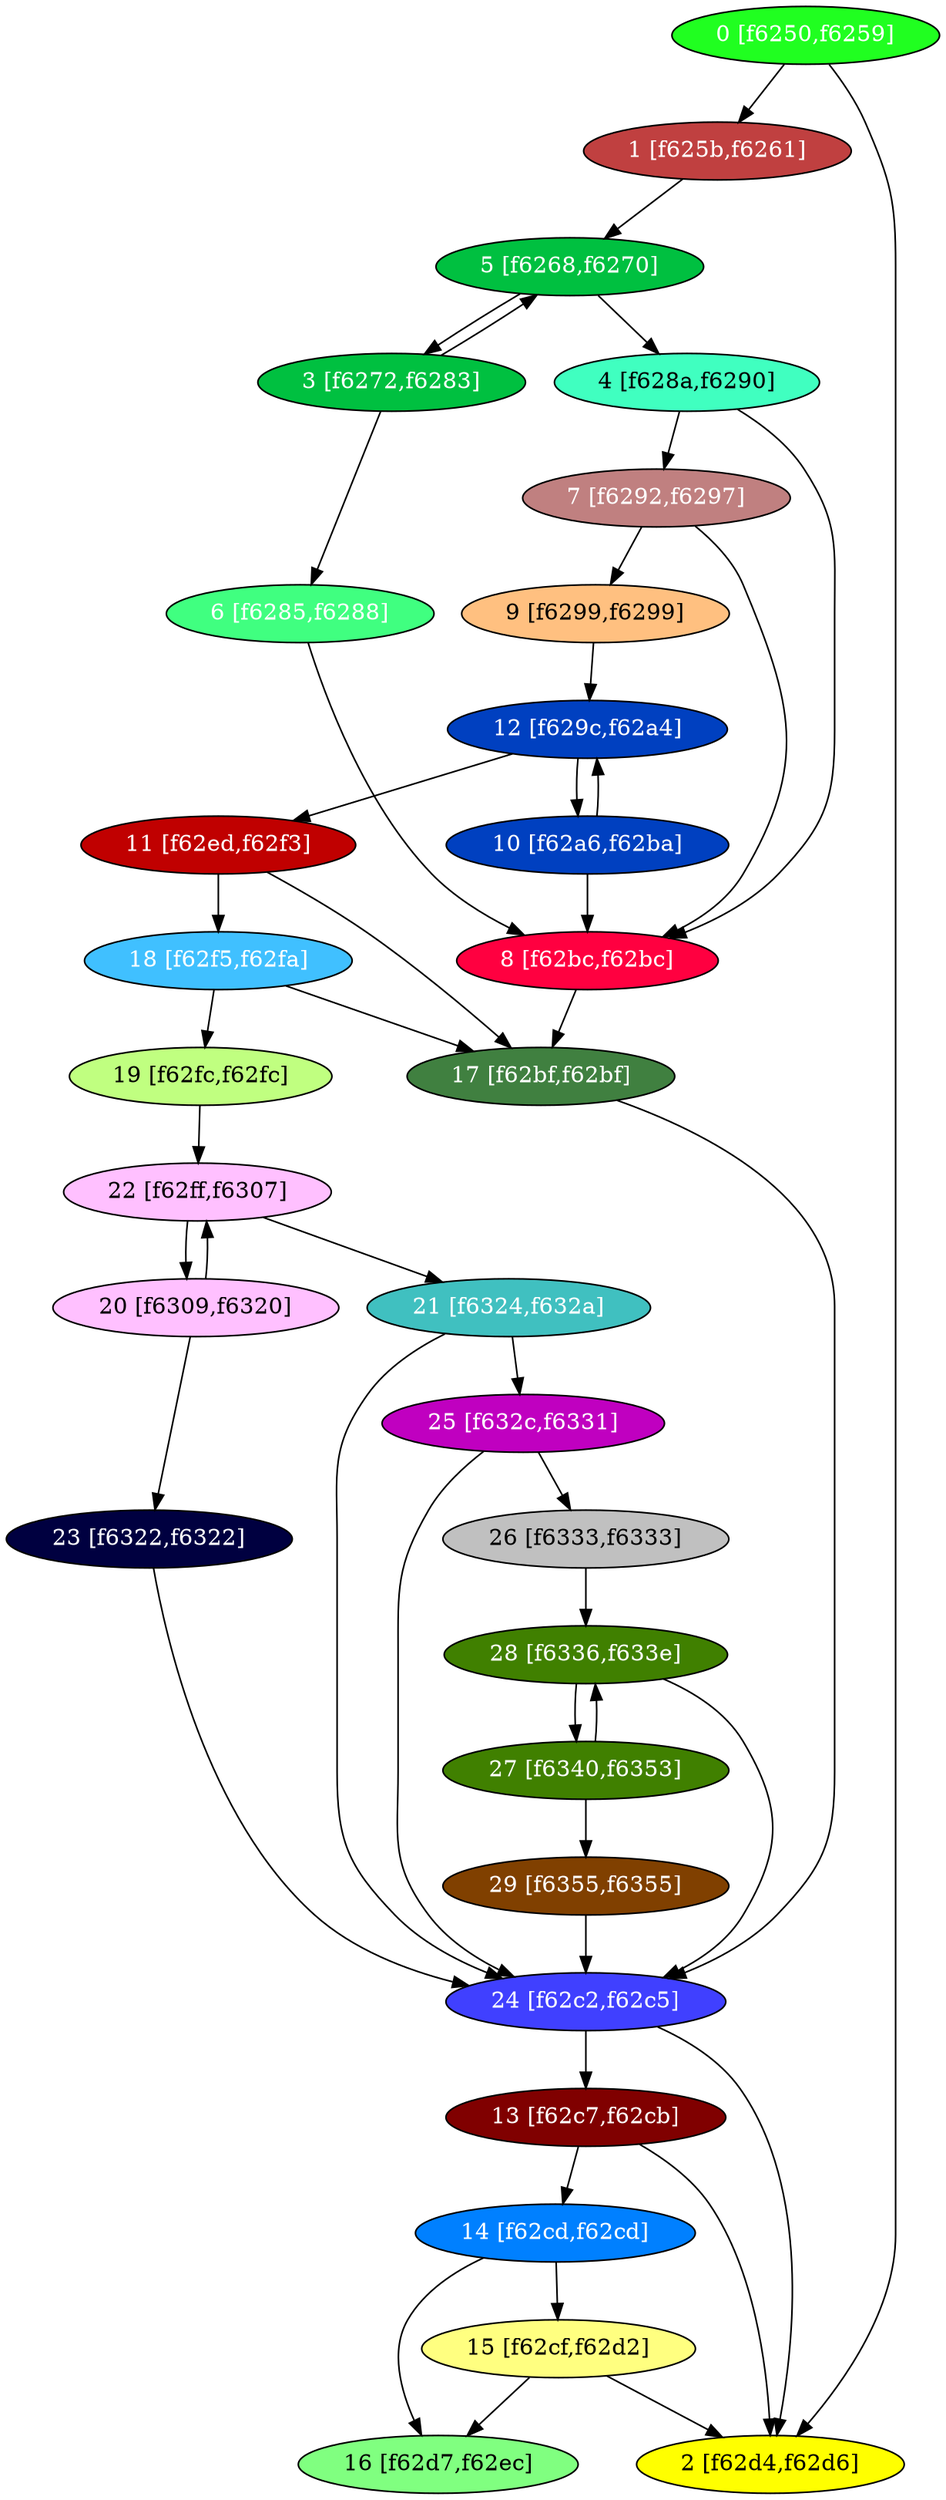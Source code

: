 diGraph libnss3{
	libnss3_0  [style=filled fillcolor="#20FF20" fontcolor="#ffffff" shape=oval label="0 [f6250,f6259]"]
	libnss3_1  [style=filled fillcolor="#C04040" fontcolor="#ffffff" shape=oval label="1 [f625b,f6261]"]
	libnss3_2  [style=filled fillcolor="#FFFF00" fontcolor="#000000" shape=oval label="2 [f62d4,f62d6]"]
	libnss3_3  [style=filled fillcolor="#00C040" fontcolor="#ffffff" shape=oval label="3 [f6272,f6283]"]
	libnss3_4  [style=filled fillcolor="#40FFC0" fontcolor="#000000" shape=oval label="4 [f628a,f6290]"]
	libnss3_5  [style=filled fillcolor="#00C040" fontcolor="#ffffff" shape=oval label="5 [f6268,f6270]"]
	libnss3_6  [style=filled fillcolor="#40FF80" fontcolor="#ffffff" shape=oval label="6 [f6285,f6288]"]
	libnss3_7  [style=filled fillcolor="#C08080" fontcolor="#ffffff" shape=oval label="7 [f6292,f6297]"]
	libnss3_8  [style=filled fillcolor="#FF0040" fontcolor="#ffffff" shape=oval label="8 [f62bc,f62bc]"]
	libnss3_9  [style=filled fillcolor="#FFC080" fontcolor="#000000" shape=oval label="9 [f6299,f6299]"]
	libnss3_a  [style=filled fillcolor="#0040C0" fontcolor="#ffffff" shape=oval label="10 [f62a6,f62ba]"]
	libnss3_b  [style=filled fillcolor="#C00000" fontcolor="#ffffff" shape=oval label="11 [f62ed,f62f3]"]
	libnss3_c  [style=filled fillcolor="#0040C0" fontcolor="#ffffff" shape=oval label="12 [f629c,f62a4]"]
	libnss3_d  [style=filled fillcolor="#800000" fontcolor="#ffffff" shape=oval label="13 [f62c7,f62cb]"]
	libnss3_e  [style=filled fillcolor="#0080FF" fontcolor="#ffffff" shape=oval label="14 [f62cd,f62cd]"]
	libnss3_f  [style=filled fillcolor="#FFFF80" fontcolor="#000000" shape=oval label="15 [f62cf,f62d2]"]
	libnss3_10  [style=filled fillcolor="#80FF80" fontcolor="#000000" shape=oval label="16 [f62d7,f62ec]"]
	libnss3_11  [style=filled fillcolor="#408040" fontcolor="#ffffff" shape=oval label="17 [f62bf,f62bf]"]
	libnss3_12  [style=filled fillcolor="#40C0FF" fontcolor="#ffffff" shape=oval label="18 [f62f5,f62fa]"]
	libnss3_13  [style=filled fillcolor="#C0FF80" fontcolor="#000000" shape=oval label="19 [f62fc,f62fc]"]
	libnss3_14  [style=filled fillcolor="#FFC0FF" fontcolor="#000000" shape=oval label="20 [f6309,f6320]"]
	libnss3_15  [style=filled fillcolor="#40C0C0" fontcolor="#ffffff" shape=oval label="21 [f6324,f632a]"]
	libnss3_16  [style=filled fillcolor="#FFC0FF" fontcolor="#000000" shape=oval label="22 [f62ff,f6307]"]
	libnss3_17  [style=filled fillcolor="#000040" fontcolor="#ffffff" shape=oval label="23 [f6322,f6322]"]
	libnss3_18  [style=filled fillcolor="#4040FF" fontcolor="#ffffff" shape=oval label="24 [f62c2,f62c5]"]
	libnss3_19  [style=filled fillcolor="#C000C0" fontcolor="#ffffff" shape=oval label="25 [f632c,f6331]"]
	libnss3_1a  [style=filled fillcolor="#C0C0C0" fontcolor="#000000" shape=oval label="26 [f6333,f6333]"]
	libnss3_1b  [style=filled fillcolor="#408000" fontcolor="#ffffff" shape=oval label="27 [f6340,f6353]"]
	libnss3_1c  [style=filled fillcolor="#408000" fontcolor="#ffffff" shape=oval label="28 [f6336,f633e]"]
	libnss3_1d  [style=filled fillcolor="#804000" fontcolor="#ffffff" shape=oval label="29 [f6355,f6355]"]

	libnss3_0 -> libnss3_1
	libnss3_0 -> libnss3_2
	libnss3_1 -> libnss3_5
	libnss3_3 -> libnss3_5
	libnss3_3 -> libnss3_6
	libnss3_4 -> libnss3_7
	libnss3_4 -> libnss3_8
	libnss3_5 -> libnss3_3
	libnss3_5 -> libnss3_4
	libnss3_6 -> libnss3_8
	libnss3_7 -> libnss3_8
	libnss3_7 -> libnss3_9
	libnss3_8 -> libnss3_11
	libnss3_9 -> libnss3_c
	libnss3_a -> libnss3_8
	libnss3_a -> libnss3_c
	libnss3_b -> libnss3_11
	libnss3_b -> libnss3_12
	libnss3_c -> libnss3_a
	libnss3_c -> libnss3_b
	libnss3_d -> libnss3_2
	libnss3_d -> libnss3_e
	libnss3_e -> libnss3_f
	libnss3_e -> libnss3_10
	libnss3_f -> libnss3_2
	libnss3_f -> libnss3_10
	libnss3_11 -> libnss3_18
	libnss3_12 -> libnss3_11
	libnss3_12 -> libnss3_13
	libnss3_13 -> libnss3_16
	libnss3_14 -> libnss3_16
	libnss3_14 -> libnss3_17
	libnss3_15 -> libnss3_18
	libnss3_15 -> libnss3_19
	libnss3_16 -> libnss3_14
	libnss3_16 -> libnss3_15
	libnss3_17 -> libnss3_18
	libnss3_18 -> libnss3_2
	libnss3_18 -> libnss3_d
	libnss3_19 -> libnss3_18
	libnss3_19 -> libnss3_1a
	libnss3_1a -> libnss3_1c
	libnss3_1b -> libnss3_1c
	libnss3_1b -> libnss3_1d
	libnss3_1c -> libnss3_18
	libnss3_1c -> libnss3_1b
	libnss3_1d -> libnss3_18
}